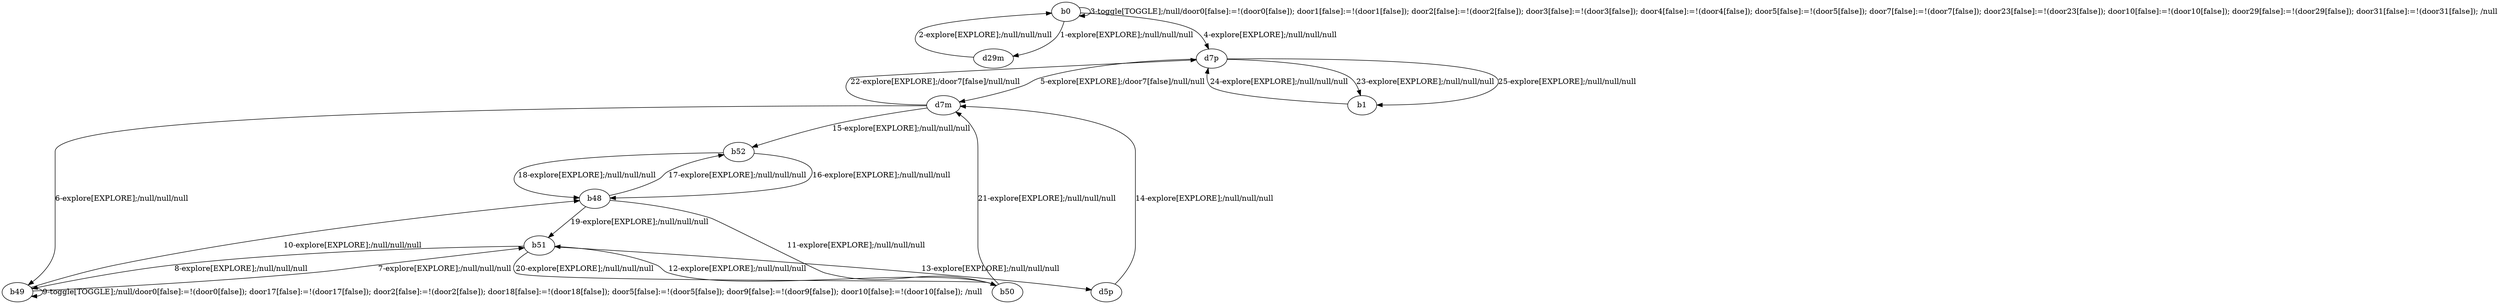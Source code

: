 # Total number of goals covered by this test: 4
# b52 --> b48
# b49 --> b51
# b48 --> b51
# b50 --> b51

digraph g {
"b0" -> "d29m" [label = "1-explore[EXPLORE];/null/null/null"];
"d29m" -> "b0" [label = "2-explore[EXPLORE];/null/null/null"];
"b0" -> "b0" [label = "3-toggle[TOGGLE];/null/door0[false]:=!(door0[false]); door1[false]:=!(door1[false]); door2[false]:=!(door2[false]); door3[false]:=!(door3[false]); door4[false]:=!(door4[false]); door5[false]:=!(door5[false]); door7[false]:=!(door7[false]); door23[false]:=!(door23[false]); door10[false]:=!(door10[false]); door29[false]:=!(door29[false]); door31[false]:=!(door31[false]); /null"];
"b0" -> "d7p" [label = "4-explore[EXPLORE];/null/null/null"];
"d7p" -> "d7m" [label = "5-explore[EXPLORE];/door7[false]/null/null"];
"d7m" -> "b49" [label = "6-explore[EXPLORE];/null/null/null"];
"b49" -> "b51" [label = "7-explore[EXPLORE];/null/null/null"];
"b51" -> "b49" [label = "8-explore[EXPLORE];/null/null/null"];
"b49" -> "b49" [label = "9-toggle[TOGGLE];/null/door0[false]:=!(door0[false]); door17[false]:=!(door17[false]); door2[false]:=!(door2[false]); door18[false]:=!(door18[false]); door5[false]:=!(door5[false]); door9[false]:=!(door9[false]); door10[false]:=!(door10[false]); /null"];
"b49" -> "b48" [label = "10-explore[EXPLORE];/null/null/null"];
"b48" -> "b50" [label = "11-explore[EXPLORE];/null/null/null"];
"b50" -> "b51" [label = "12-explore[EXPLORE];/null/null/null"];
"b51" -> "d5p" [label = "13-explore[EXPLORE];/null/null/null"];
"d5p" -> "d7m" [label = "14-explore[EXPLORE];/null/null/null"];
"d7m" -> "b52" [label = "15-explore[EXPLORE];/null/null/null"];
"b52" -> "b48" [label = "16-explore[EXPLORE];/null/null/null"];
"b48" -> "b52" [label = "17-explore[EXPLORE];/null/null/null"];
"b52" -> "b48" [label = "18-explore[EXPLORE];/null/null/null"];
"b48" -> "b51" [label = "19-explore[EXPLORE];/null/null/null"];
"b51" -> "b50" [label = "20-explore[EXPLORE];/null/null/null"];
"b50" -> "d7m" [label = "21-explore[EXPLORE];/null/null/null"];
"d7m" -> "d7p" [label = "22-explore[EXPLORE];/door7[false]/null/null"];
"d7p" -> "b1" [label = "23-explore[EXPLORE];/null/null/null"];
"b1" -> "d7p" [label = "24-explore[EXPLORE];/null/null/null"];
"d7p" -> "b1" [label = "25-explore[EXPLORE];/null/null/null"];
}